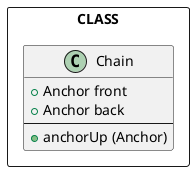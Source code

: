 @startuml

package CLASS <<Rectangle>>{

    class Chain {
            +{field} Anchor front
            +{field} Anchor back
        --
            +{method} anchorUp (Anchor)
    }
}

@enduml